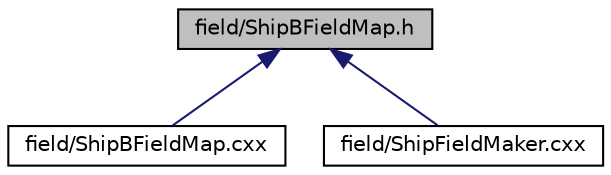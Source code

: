 digraph "field/ShipBFieldMap.h"
{
 // LATEX_PDF_SIZE
  edge [fontname="Helvetica",fontsize="10",labelfontname="Helvetica",labelfontsize="10"];
  node [fontname="Helvetica",fontsize="10",shape=record];
  Node1 [label="field/ShipBFieldMap.h",height=0.2,width=0.4,color="black", fillcolor="grey75", style="filled", fontcolor="black",tooltip=" "];
  Node1 -> Node2 [dir="back",color="midnightblue",fontsize="10",style="solid",fontname="Helvetica"];
  Node2 [label="field/ShipBFieldMap.cxx",height=0.2,width=0.4,color="black", fillcolor="white", style="filled",URL="$ShipBFieldMap_8cxx.html",tooltip=" "];
  Node1 -> Node3 [dir="back",color="midnightblue",fontsize="10",style="solid",fontname="Helvetica"];
  Node3 [label="field/ShipFieldMaker.cxx",height=0.2,width=0.4,color="black", fillcolor="white", style="filled",URL="$ShipFieldMaker_8cxx.html",tooltip=" "];
}
